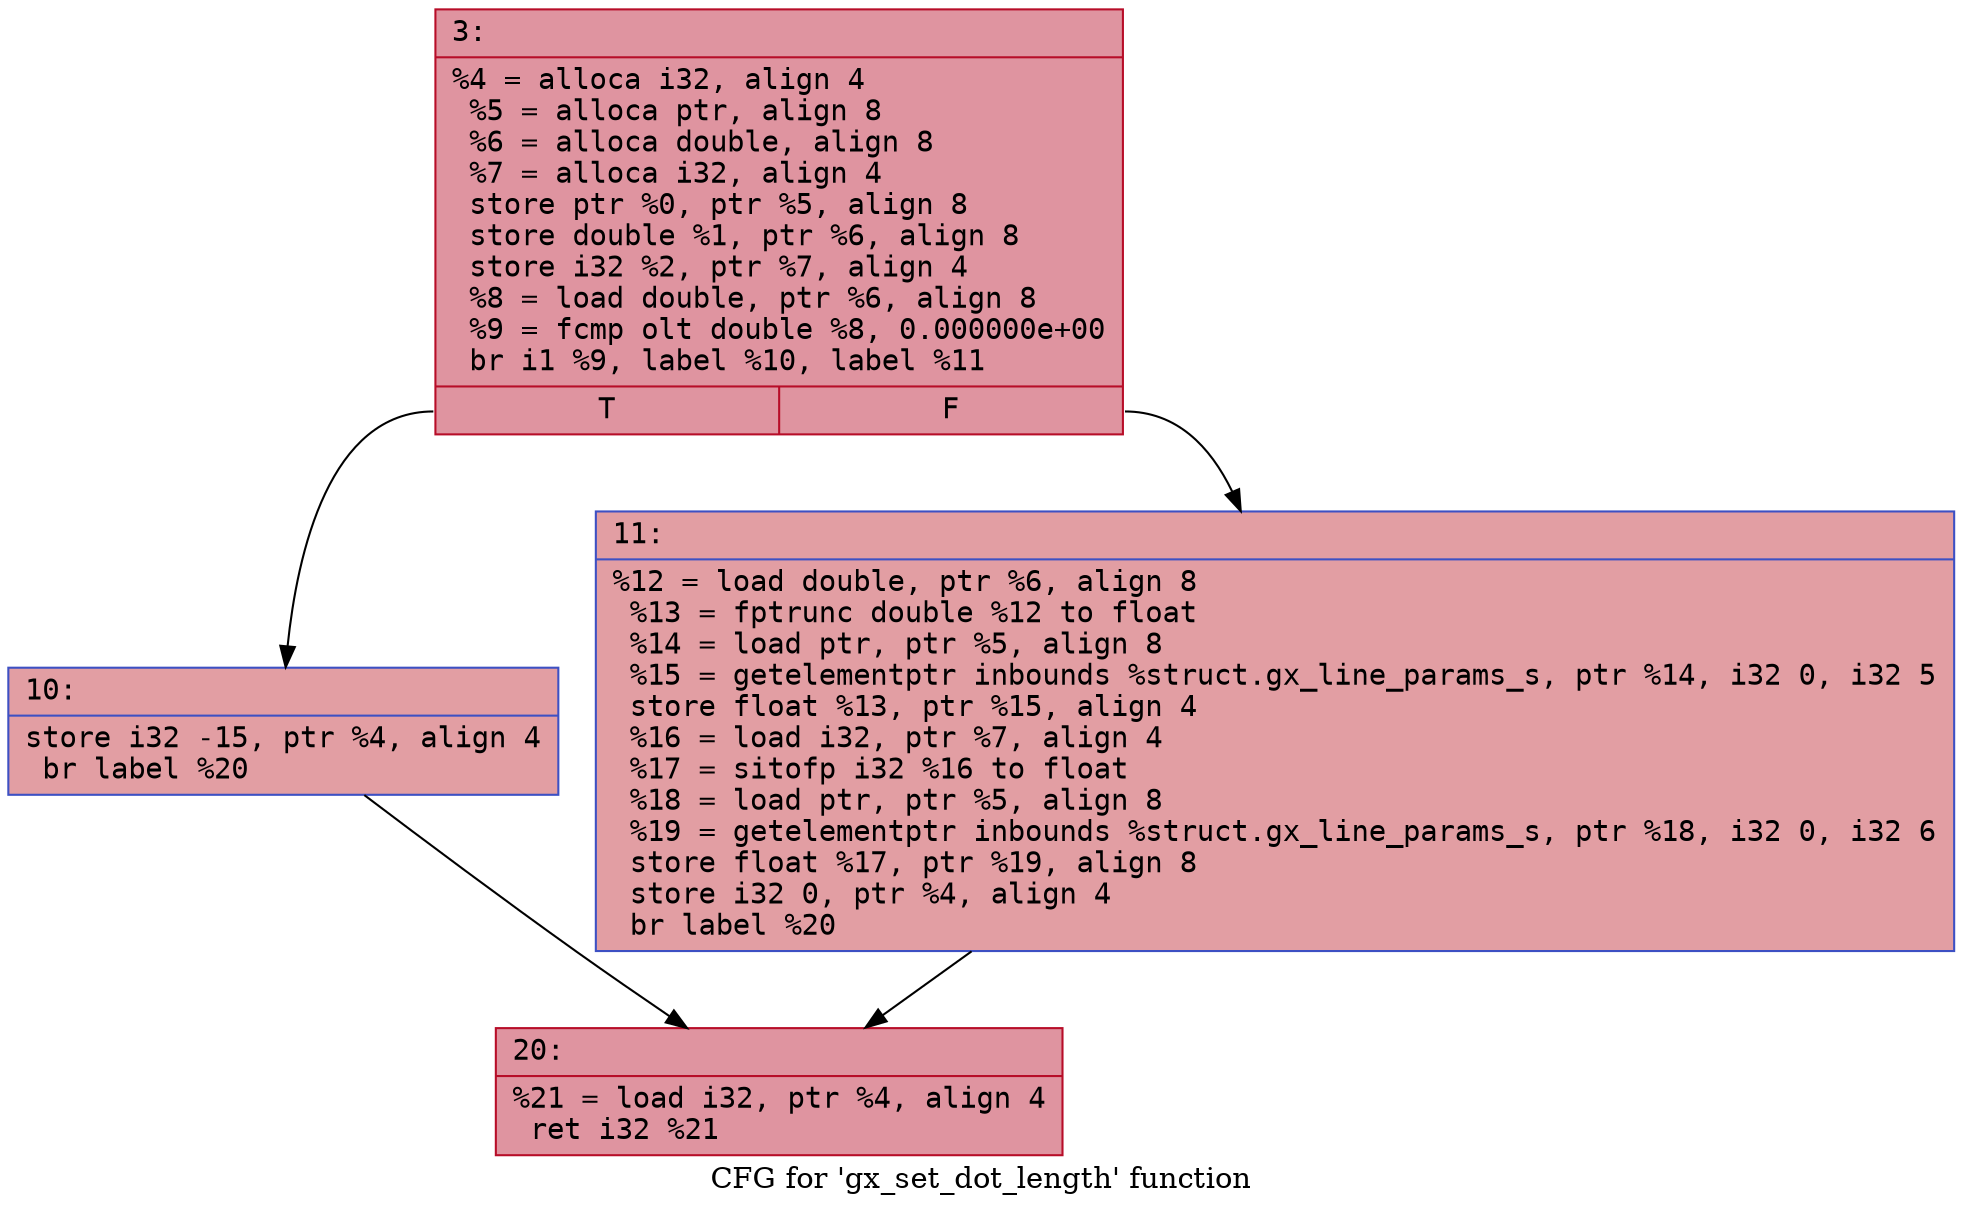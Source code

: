 digraph "CFG for 'gx_set_dot_length' function" {
	label="CFG for 'gx_set_dot_length' function";

	Node0x600003b1bbb0 [shape=record,color="#b70d28ff", style=filled, fillcolor="#b70d2870" fontname="Courier",label="{3:\l|  %4 = alloca i32, align 4\l  %5 = alloca ptr, align 8\l  %6 = alloca double, align 8\l  %7 = alloca i32, align 4\l  store ptr %0, ptr %5, align 8\l  store double %1, ptr %6, align 8\l  store i32 %2, ptr %7, align 4\l  %8 = load double, ptr %6, align 8\l  %9 = fcmp olt double %8, 0.000000e+00\l  br i1 %9, label %10, label %11\l|{<s0>T|<s1>F}}"];
	Node0x600003b1bbb0:s0 -> Node0x600003b1bc00[tooltip="3 -> 10\nProbability 50.00%" ];
	Node0x600003b1bbb0:s1 -> Node0x600003b1bc50[tooltip="3 -> 11\nProbability 50.00%" ];
	Node0x600003b1bc00 [shape=record,color="#3d50c3ff", style=filled, fillcolor="#be242e70" fontname="Courier",label="{10:\l|  store i32 -15, ptr %4, align 4\l  br label %20\l}"];
	Node0x600003b1bc00 -> Node0x600003b1bca0[tooltip="10 -> 20\nProbability 100.00%" ];
	Node0x600003b1bc50 [shape=record,color="#3d50c3ff", style=filled, fillcolor="#be242e70" fontname="Courier",label="{11:\l|  %12 = load double, ptr %6, align 8\l  %13 = fptrunc double %12 to float\l  %14 = load ptr, ptr %5, align 8\l  %15 = getelementptr inbounds %struct.gx_line_params_s, ptr %14, i32 0, i32 5\l  store float %13, ptr %15, align 4\l  %16 = load i32, ptr %7, align 4\l  %17 = sitofp i32 %16 to float\l  %18 = load ptr, ptr %5, align 8\l  %19 = getelementptr inbounds %struct.gx_line_params_s, ptr %18, i32 0, i32 6\l  store float %17, ptr %19, align 8\l  store i32 0, ptr %4, align 4\l  br label %20\l}"];
	Node0x600003b1bc50 -> Node0x600003b1bca0[tooltip="11 -> 20\nProbability 100.00%" ];
	Node0x600003b1bca0 [shape=record,color="#b70d28ff", style=filled, fillcolor="#b70d2870" fontname="Courier",label="{20:\l|  %21 = load i32, ptr %4, align 4\l  ret i32 %21\l}"];
}
